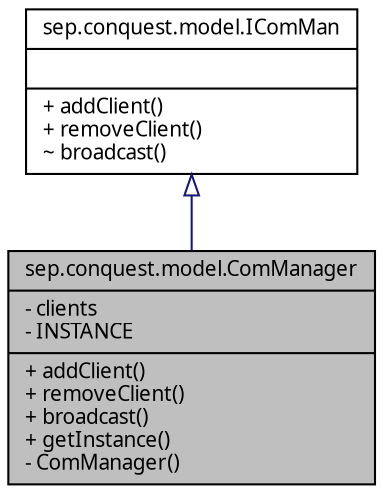 digraph G
{
  edge [fontname="FreeSans.ttf",fontsize="10",labelfontname="FreeSans.ttf",labelfontsize="10"];
  node [fontname="FreeSans.ttf",fontsize="10",shape=record];
  Node1 [label="{sep.conquest.model.ComManager\n|- clients\l- INSTANCE\l|+ addClient()\l+ removeClient()\l+ broadcast()\l+ getInstance()\l- ComManager()\l}",height=0.2,width=0.4,color="black", fillcolor="grey75", style="filled" fontcolor="black"];
  Node2 -> Node1 [dir=back,color="midnightblue",fontsize="10",style="solid",arrowtail="empty"];
  Node2 [label="{sep.conquest.model.IComMan\n||+ addClient()\l+ removeClient()\l~ broadcast()\l}",height=0.2,width=0.4,color="black", fillcolor="white", style="filled",URL="$interfacesep_1_1conquest_1_1model_1_1_i_com_man.html"];
}
